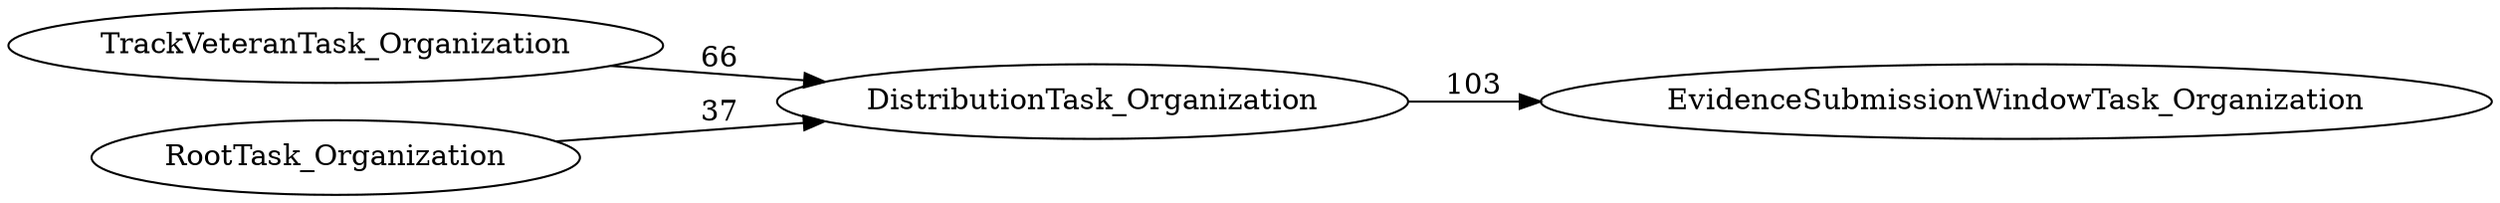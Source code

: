 digraph G {
rankdir="LR";
"TrackVeteranTask_Organization" -> "DistributionTask_Organization" [label=66]
"RootTask_Organization" -> "DistributionTask_Organization" [label=37]
"DistributionTask_Organization" -> "EvidenceSubmissionWindowTask_Organization" [label=103]
}
